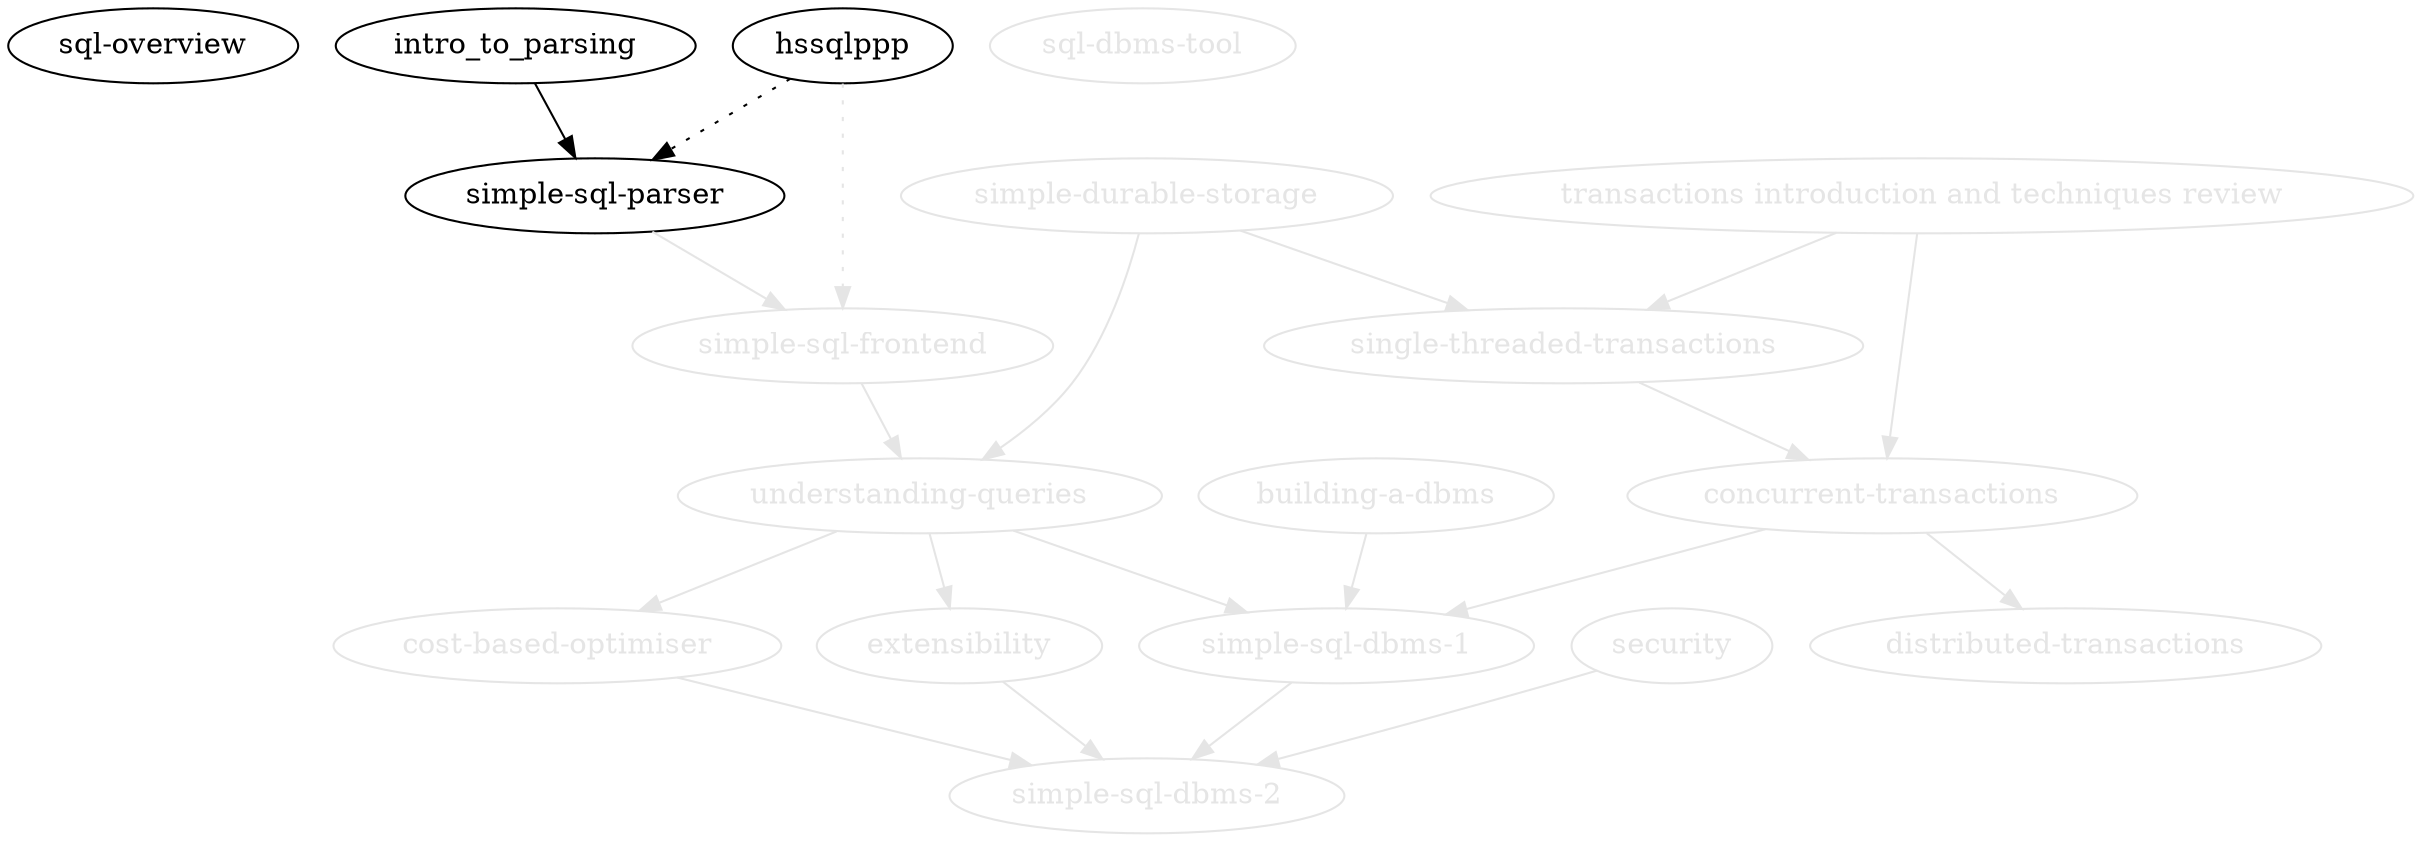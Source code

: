 
// dot -Tsvg projects_diagram.dot -o projects_diagram.svg

/*
digraph {


      hssqlppp[label="hssqlppp",URL="http://jakewheat.github.io/hssqlppp/latest"];

      so[label="sql-overview",URL="http://jakewheat.github.io/sql-overview/"];

      itp[label="intro_to_parsing",URL="http://jakewheat.github.io/intro_to_parsing/"];

      ssp[label="simple-sql-parser",URL="http://jakewheat.github.io/simple-sql-parser/latest/"];

      ssf[label="simple-sql-frontend",color=gray,fontcolor=gray];

      ssdbms[label="simple-sql-dbms",color=gray,fontcolor=gray];

      uq[label="understanding-queries",color=gray,fontcolor=gray];

      sds[label="simple-durable-storage",color=gray,fontcolor=gray];

      stt[label="single-threaded-transactions",color=gray,fontcolor=gray];

      ct[label="concurrent-transactions",color=gray,fontcolor=gray];

      dt[label="distributed-transactions",color=gray,fontcolor=gray];

      cbo[label="cost-based-optimiser",color=gray,fontcolor=gray];

      e[label="extensibility",color=gray,fontcolor=gray];

      tool[label="sql-dbms-tool",color=gray,fontcolor=gray];

      bdbms[label="building-a-dbms",color=gray,fontcolor=gray];

      sec[label="security",color=gray,fontcolor=gray];

      hssqlppp -> ssp [style=dotted];
      hssqlppp -> ssf [style=dotted];

      itp -> ssp;

      ssp -> ssf;

      ssf -> uq;

      sds -> uq;

      sds -> stt;

      stt -> ct;

      ct -> dt;

      ct -> ssdbms;

      uq -> cbo;

      cbo -> ssdbms;

      e -> ssdbms;

      sec -> ssdbms;

      uq -> e;

      bdbms -> ssdbms;
}

*/


digraph  {
        
  subgraph xcluster_docs {
          label="documentation and demos";
          
    so[label="sql-overview",URL="http://jakewheat.github.io/sql-overview/"];
    itp[label="intro_to_parsing",URL="http://jakewheat.github.io/intro_to_parsing/"];
    bdbms[label="building-a-dbms",color=gray90,fontcolor=gray90];
    sec[label="security",color=gray90,fontcolor=gray90];
    uq[label="understanding-queries",color=gray90,fontcolor=gray90];
    sds[label="simple-durable-storage",color=gray90,fontcolor=gray90];
    stt[label="single-threaded-transactions",color=gray90,fontcolor=gray90];
    ct[label="concurrent-transactions",color=gray90,fontcolor=gray90];
    dt[label="distributed-transactions",color=gray90,fontcolor=gray90];
    cbo[label="cost-based-optimiser",color=gray90,fontcolor=gray90];
    e[label="extensibility",color=gray90,fontcolor=gray90];
    tr[label="transactions introduction and techniques review",color=gray90,fontcolor=gray90];
  }

  subgraph xcluster_libs {
          label="libraries";
          
    hssqlppp[label="hssqlppp",URL="http://jakewheat.github.io/hssqlppp/latest"];
    ssp[label="simple-sql-parser",URL="http://jakewheat.github.io/simple-sql-parser/latest/"];
    ssf[label="simple-sql-frontend",color=gray90,fontcolor=gray90];
  }

  subgraph xcluster_exes {
          label="executables";
          
    ssdbms1[label="simple-sql-dbms-1",color=gray90,fontcolor=gray90];
    ssdbms2[label="simple-sql-dbms-2",color=gray90,fontcolor=gray90];
    tool[label="sql-dbms-tool",color=gray90,fontcolor=gray90];
  }


  /*
  missing:
  intro to ssf
  intro to transactions: combine with transactions techinques overview?
  */

  hssqlppp -> ssp [style=dotted]
  ;
  hssqlppp -> ssf [style=dotted,color=gray90];

  itp -> ssp;

  ssp -> ssf [color=gray90];

  ssf -> uq [color=gray90];

  sds -> uq [color=gray90];

  sds -> stt [color=gray90];

  stt -> ct [color=gray90];

  tr -> stt [color=gray90];
  tr -> ct [color=gray90];

  ct -> dt [color=gray90];

  ct -> ssdbms1 [color=gray90];

  ssdbms1 -> ssdbms2 [color=gray90];

  uq -> ssdbms1 [color=gray90];

  uq -> cbo [color=gray90];

  cbo -> ssdbms2 [color=gray90];

  e -> ssdbms2 [color=gray90];


  sec -> ssdbms2 [color=gray90];

  uq -> e [color=gray90];

  bdbms -> ssdbms1 [color=gray90];
}
